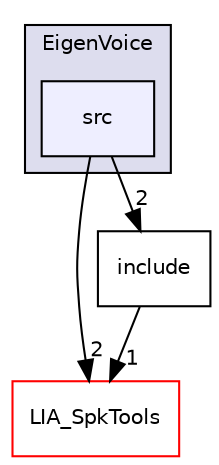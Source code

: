 digraph "LIA_SpkDet/EigenVoice/src" {
  compound=true
  node [ fontsize="10", fontname="Helvetica"];
  edge [ labelfontsize="10", labelfontname="Helvetica"];
  subgraph clusterdir_9e937ed7978a6b440a04ad152eed036a {
    graph [ bgcolor="#ddddee", pencolor="black", label="EigenVoice" fontname="Helvetica", fontsize="10", URL="dir_9e937ed7978a6b440a04ad152eed036a.html"]
  dir_543d0ee8073407b06200569f741f9c45 [shape=box, label="src", style="filled", fillcolor="#eeeeff", pencolor="black", URL="dir_543d0ee8073407b06200569f741f9c45.html"];
  }
  dir_7b9f40c7474acebf25e66f966c5b9c6a [shape=box label="LIA_SpkTools" fillcolor="white" style="filled" color="red" URL="dir_7b9f40c7474acebf25e66f966c5b9c6a.html"];
  dir_100fe1b9ee93f7760e9c55b130f92124 [shape=box label="include" URL="dir_100fe1b9ee93f7760e9c55b130f92124.html"];
  dir_100fe1b9ee93f7760e9c55b130f92124->dir_7b9f40c7474acebf25e66f966c5b9c6a [headlabel="1", labeldistance=1.5 headhref="dir_000056_000110.html"];
  dir_543d0ee8073407b06200569f741f9c45->dir_7b9f40c7474acebf25e66f966c5b9c6a [headlabel="2", labeldistance=1.5 headhref="dir_000057_000110.html"];
  dir_543d0ee8073407b06200569f741f9c45->dir_100fe1b9ee93f7760e9c55b130f92124 [headlabel="2", labeldistance=1.5 headhref="dir_000057_000056.html"];
}
